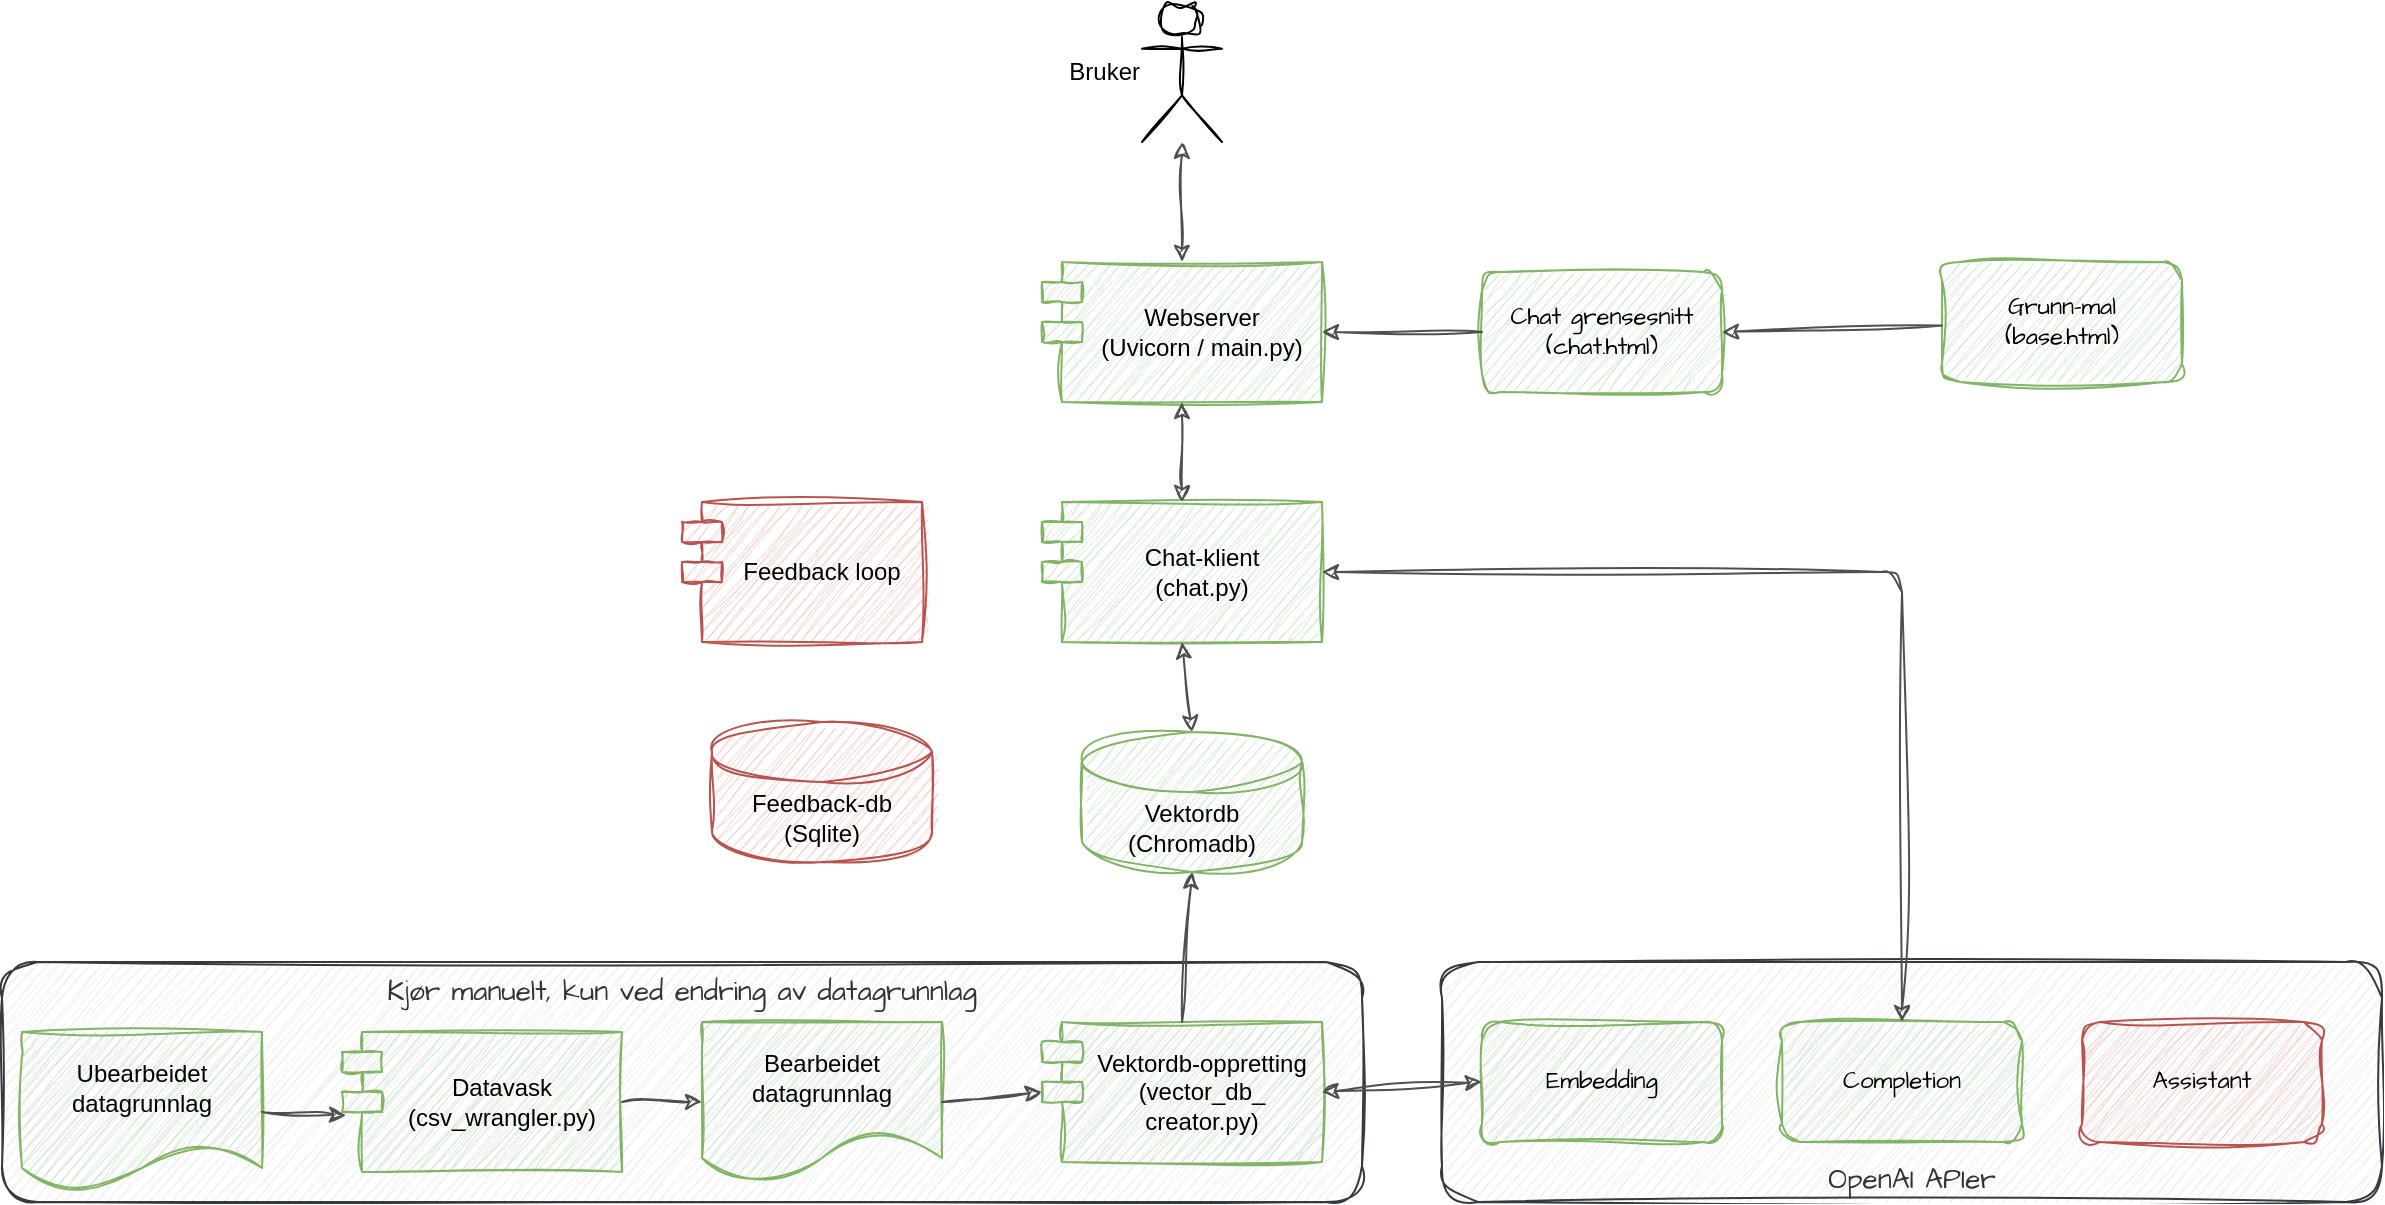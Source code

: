 <mxfile version="24.8.6">
  <diagram name="Page-1" id="m-JVABFNx70qGZQFYmDt">
    <mxGraphModel dx="1434" dy="820" grid="1" gridSize="10" guides="1" tooltips="1" connect="1" arrows="1" fold="1" page="1" pageScale="1" pageWidth="1654" pageHeight="1169" background="#FFFFFF" math="0" shadow="0">
      <root>
        <mxCell id="0" />
        <mxCell id="1" parent="0" />
        <mxCell id="EBoKAFP_05bSJnqW43rb-26" value="&lt;span style=&quot;color: rgb(51, 51, 51);&quot;&gt;&lt;font style=&quot;font-size: 14px;&quot;&gt;Kjør manuelt, kun ved endring av datagrunnlag&lt;/font&gt;&lt;/span&gt;" style="rounded=1;whiteSpace=wrap;html=1;sketch=1;hachureGap=4;jiggle=2;curveFitting=1;fontFamily=Architects Daughter;fontSource=https%3A%2F%2Ffonts.googleapis.com%2Fcss%3Ffamily%3DArchitects%2BDaughter;shadow=0;fillColor=#eeeeee;strokeColor=#36393d;verticalAlign=top;" parent="1" vertex="1">
          <mxGeometry x="10" y="580" width="680" height="120" as="geometry" />
        </mxCell>
        <mxCell id="OZ7ZVYV1SHYDmix4k7CT-1" value="Webserver&lt;br&gt;&lt;div&gt;(Uvicorn / main.py)&lt;/div&gt;" style="shape=module;align=left;spacingLeft=20;align=center;verticalAlign=middle;whiteSpace=wrap;html=1;fillColor=#d5e8d4;strokeColor=#82b366;shadow=0;sketch=1;curveFitting=1;jiggle=2;rounded=1;" parent="1" vertex="1">
          <mxGeometry x="530" y="230" width="140" height="70" as="geometry" />
        </mxCell>
        <mxCell id="sIb8TJTJuCUGwvz0RZf--2" value="Chat-klient&lt;div&gt;(chat.py)&lt;/div&gt;" style="shape=module;align=left;spacingLeft=20;align=center;verticalAlign=middle;whiteSpace=wrap;html=1;fillColor=#d5e8d4;strokeColor=#82b366;shadow=0;sketch=1;curveFitting=1;jiggle=2;rounded=1;" parent="1" vertex="1">
          <mxGeometry x="530" y="350" width="140" height="70" as="geometry" />
        </mxCell>
        <mxCell id="sIb8TJTJuCUGwvz0RZf--3" value="Feedback loop" style="shape=module;align=left;spacingLeft=20;align=center;verticalAlign=middle;whiteSpace=wrap;html=1;fillColor=#f8cecc;strokeColor=#b85450;shadow=0;sketch=1;curveFitting=1;jiggle=2;rounded=1;" parent="1" vertex="1">
          <mxGeometry x="350" y="350" width="120" height="70" as="geometry" />
        </mxCell>
        <mxCell id="EBoKAFP_05bSJnqW43rb-1" value="Vektordb&lt;div&gt;(Chromadb)&lt;/div&gt;" style="shape=cylinder3;whiteSpace=wrap;html=1;boundedLbl=1;backgroundOutline=1;size=15;fillColor=#d5e8d4;strokeColor=#82b366;shadow=0;sketch=1;curveFitting=1;jiggle=2;rounded=1;" parent="1" vertex="1">
          <mxGeometry x="550" y="465" width="110" height="70" as="geometry" />
        </mxCell>
        <mxCell id="EBoKAFP_05bSJnqW43rb-2" value="Ubearbeidet datagrunnlag" style="shape=document;whiteSpace=wrap;html=1;boundedLbl=1;shadow=0;sketch=1;curveFitting=1;jiggle=2;rounded=1;fillColor=#d5e8d4;strokeColor=#82b366;" parent="1" vertex="1">
          <mxGeometry x="20" y="615" width="120" height="80" as="geometry" />
        </mxCell>
        <mxCell id="EBoKAFP_05bSJnqW43rb-5" value="&lt;div&gt;Datavask&lt;/div&gt;(csv_wrangler.py)" style="shape=module;align=left;spacingLeft=20;align=center;verticalAlign=middle;whiteSpace=wrap;html=1;fillColor=#d5e8d4;strokeColor=#82b366;shadow=0;sketch=1;curveFitting=1;jiggle=2;rounded=1;" parent="1" vertex="1">
          <mxGeometry x="180" y="615" width="140" height="70" as="geometry" />
        </mxCell>
        <mxCell id="EBoKAFP_05bSJnqW43rb-6" value="Bruker" style="shape=umlActor;verticalLabelPosition=middle;verticalAlign=middle;html=1;outlineConnect=0;shadow=0;sketch=1;curveFitting=1;jiggle=2;align=right;labelPosition=left;rounded=1;" parent="1" vertex="1">
          <mxGeometry x="580" y="100" width="40" height="70" as="geometry" />
        </mxCell>
        <mxCell id="EBoKAFP_05bSJnqW43rb-7" value="" style="endArrow=classic;html=1;rounded=1;exitX=1;exitY=0.5;exitDx=0;exitDy=0;entryX=0.015;entryY=0.595;entryDx=0;entryDy=0;strokeColor=#4F4F4F;shadow=0;sketch=1;curveFitting=1;jiggle=2;entryPerimeter=0;" parent="1" source="EBoKAFP_05bSJnqW43rb-2" target="EBoKAFP_05bSJnqW43rb-5" edge="1">
          <mxGeometry width="50" height="50" relative="1" as="geometry">
            <mxPoint x="450" y="425" as="sourcePoint" />
            <mxPoint x="580" y="365" as="targetPoint" />
          </mxGeometry>
        </mxCell>
        <mxCell id="EBoKAFP_05bSJnqW43rb-8" value="Bearbeidet datagrunnlag" style="shape=document;whiteSpace=wrap;html=1;boundedLbl=1;shadow=0;sketch=1;curveFitting=1;jiggle=2;rounded=1;fillColor=#d5e8d4;strokeColor=#82b366;" parent="1" vertex="1">
          <mxGeometry x="360" y="610" width="120" height="80" as="geometry" />
        </mxCell>
        <mxCell id="EBoKAFP_05bSJnqW43rb-9" value="" style="endArrow=classic;html=1;rounded=1;exitX=1;exitY=0.5;exitDx=0;exitDy=0;entryX=0;entryY=0.5;entryDx=0;entryDy=0;strokeColor=#4F4F4F;shadow=0;sketch=1;curveFitting=1;jiggle=2;edgeStyle=orthogonalEdgeStyle;" parent="1" source="EBoKAFP_05bSJnqW43rb-5" target="EBoKAFP_05bSJnqW43rb-8" edge="1">
          <mxGeometry width="50" height="50" relative="1" as="geometry">
            <mxPoint x="160" y="517" as="sourcePoint" />
            <mxPoint x="240" y="518" as="targetPoint" />
          </mxGeometry>
        </mxCell>
        <mxCell id="EBoKAFP_05bSJnqW43rb-10" value="&lt;div&gt;Vektordb-oppretting&lt;/div&gt;(vector_db_&lt;div&gt;creator.py)&lt;/div&gt;" style="shape=module;align=left;spacingLeft=20;align=center;verticalAlign=middle;whiteSpace=wrap;html=1;fillColor=#d5e8d4;strokeColor=#82b366;shadow=0;sketch=1;curveFitting=1;jiggle=2;rounded=1;" parent="1" vertex="1">
          <mxGeometry x="530" y="610" width="140" height="70" as="geometry" />
        </mxCell>
        <mxCell id="EBoKAFP_05bSJnqW43rb-11" value="" style="endArrow=classic;html=1;rounded=1;strokeColor=#4F4F4F;shadow=0;sketch=1;curveFitting=1;jiggle=2;exitX=1;exitY=0.5;exitDx=0;exitDy=0;entryX=0;entryY=0;entryDx=0;entryDy=35;entryPerimeter=0;" parent="1" source="EBoKAFP_05bSJnqW43rb-8" target="EBoKAFP_05bSJnqW43rb-10" edge="1">
          <mxGeometry width="50" height="50" relative="1" as="geometry">
            <mxPoint x="350" y="518" as="sourcePoint" />
            <mxPoint x="250" y="385" as="targetPoint" />
          </mxGeometry>
        </mxCell>
        <mxCell id="EBoKAFP_05bSJnqW43rb-12" value="" style="endArrow=classic;html=1;rounded=1;entryX=0.5;entryY=1;entryDx=0;entryDy=0;strokeColor=#4F4F4F;entryPerimeter=0;exitX=0.5;exitY=0;exitDx=0;exitDy=0;shadow=0;sketch=1;curveFitting=1;jiggle=2;" parent="1" source="EBoKAFP_05bSJnqW43rb-10" target="EBoKAFP_05bSJnqW43rb-1" edge="1">
          <mxGeometry width="50" height="50" relative="1" as="geometry">
            <mxPoint x="520" y="570" as="sourcePoint" />
            <mxPoint x="520" y="510" as="targetPoint" />
          </mxGeometry>
        </mxCell>
        <mxCell id="EBoKAFP_05bSJnqW43rb-15" value="&lt;div&gt;Chat grensesnitt&lt;/div&gt;(chat.html)" style="rounded=1;whiteSpace=wrap;html=1;sketch=1;hachureGap=4;jiggle=2;curveFitting=1;fontFamily=Architects Daughter;fontSource=https%3A%2F%2Ffonts.googleapis.com%2Fcss%3Ffamily%3DArchitects%2BDaughter;fillColor=#d5e8d4;strokeColor=#82b366;shadow=0;" parent="1" vertex="1">
          <mxGeometry x="750" y="235" width="120" height="60" as="geometry" />
        </mxCell>
        <mxCell id="EBoKAFP_05bSJnqW43rb-16" value="&lt;div&gt;Grunn-mal&lt;/div&gt;&lt;div&gt;&lt;span style=&quot;background-color: initial;&quot;&gt;(base.html)&lt;/span&gt;&lt;/div&gt;" style="rounded=1;whiteSpace=wrap;html=1;sketch=1;hachureGap=4;jiggle=2;curveFitting=1;fontFamily=Architects Daughter;fontSource=https%3A%2F%2Ffonts.googleapis.com%2Fcss%3Ffamily%3DArchitects%2BDaughter;fillColor=#d5e8d4;strokeColor=#82b366;shadow=0;" parent="1" vertex="1">
          <mxGeometry x="980" y="230" width="120" height="60" as="geometry" />
        </mxCell>
        <mxCell id="EBoKAFP_05bSJnqW43rb-17" value="" style="endArrow=classic;html=1;rounded=1;entryX=1;entryY=0.5;entryDx=0;entryDy=0;strokeColor=#4F4F4F;shadow=0;sketch=1;curveFitting=1;jiggle=2;" parent="1" source="EBoKAFP_05bSJnqW43rb-16" target="EBoKAFP_05bSJnqW43rb-15" edge="1">
          <mxGeometry width="50" height="50" relative="1" as="geometry">
            <mxPoint x="730" y="595" as="sourcePoint" />
            <mxPoint x="810" y="595" as="targetPoint" />
          </mxGeometry>
        </mxCell>
        <mxCell id="EBoKAFP_05bSJnqW43rb-20" value="" style="endArrow=classic;html=1;rounded=1;entryX=1;entryY=0.5;entryDx=0;entryDy=0;strokeColor=#4F4F4F;shadow=0;sketch=1;curveFitting=1;jiggle=2;exitX=0;exitY=0.5;exitDx=0;exitDy=0;" parent="1" source="EBoKAFP_05bSJnqW43rb-15" target="OZ7ZVYV1SHYDmix4k7CT-1" edge="1">
          <mxGeometry width="50" height="50" relative="1" as="geometry">
            <mxPoint x="760" y="270" as="sourcePoint" />
            <mxPoint x="890" y="280" as="targetPoint" />
          </mxGeometry>
        </mxCell>
        <mxCell id="EBoKAFP_05bSJnqW43rb-22" value="" style="endArrow=classic;html=1;rounded=1;strokeColor=#4F4F4F;shadow=0;sketch=1;curveFitting=1;jiggle=2;startArrow=classic;startFill=1;exitX=0.5;exitY=0;exitDx=0;exitDy=0;" parent="1" source="OZ7ZVYV1SHYDmix4k7CT-1" target="EBoKAFP_05bSJnqW43rb-6" edge="1">
          <mxGeometry width="50" height="50" relative="1" as="geometry">
            <mxPoint x="745" y="220" as="sourcePoint" />
            <mxPoint x="620" y="220" as="targetPoint" />
          </mxGeometry>
        </mxCell>
        <mxCell id="EBoKAFP_05bSJnqW43rb-23" value="" style="endArrow=classic;html=1;rounded=1;strokeColor=#4F4F4F;shadow=0;sketch=1;curveFitting=1;jiggle=2;startArrow=classic;startFill=1;exitX=0.5;exitY=0;exitDx=0;exitDy=0;exitPerimeter=0;entryX=0.5;entryY=1;entryDx=0;entryDy=0;" parent="1" source="EBoKAFP_05bSJnqW43rb-1" target="sIb8TJTJuCUGwvz0RZf--2" edge="1">
          <mxGeometry width="50" height="50" relative="1" as="geometry">
            <mxPoint x="600" y="460" as="sourcePoint" />
            <mxPoint x="610" y="210" as="targetPoint" />
          </mxGeometry>
        </mxCell>
        <mxCell id="EBoKAFP_05bSJnqW43rb-28" value="" style="endArrow=classic;html=1;rounded=1;strokeColor=#4F4F4F;shadow=0;sketch=1;curveFitting=1;jiggle=2;startArrow=classic;startFill=1;exitX=0.5;exitY=0;exitDx=0;exitDy=0;entryX=0.5;entryY=1;entryDx=0;entryDy=0;" parent="1" source="sIb8TJTJuCUGwvz0RZf--2" target="OZ7ZVYV1SHYDmix4k7CT-1" edge="1">
          <mxGeometry width="50" height="50" relative="1" as="geometry">
            <mxPoint x="599.6" y="330" as="sourcePoint" />
            <mxPoint x="599.6" y="280" as="targetPoint" />
          </mxGeometry>
        </mxCell>
        <mxCell id="EBoKAFP_05bSJnqW43rb-32" value="Feedback-db&lt;div&gt;(Sqlite)&lt;/div&gt;" style="shape=cylinder3;whiteSpace=wrap;html=1;boundedLbl=1;backgroundOutline=1;size=15;fillColor=#f8cecc;strokeColor=#b85450;shadow=0;sketch=1;curveFitting=1;jiggle=2;rounded=1;" parent="1" vertex="1">
          <mxGeometry x="365" y="460" width="110" height="70" as="geometry" />
        </mxCell>
        <mxCell id="sUULznQQxvdBYdon0xNT-1" value="&lt;span style=&quot;color: rgb(51, 51, 51);&quot;&gt;&lt;font style=&quot;font-size: 14px;&quot;&gt;OpenAI APIer&lt;/font&gt;&lt;/span&gt;" style="rounded=1;whiteSpace=wrap;html=1;sketch=1;hachureGap=4;jiggle=2;curveFitting=1;fontFamily=Architects Daughter;fontSource=https%3A%2F%2Ffonts.googleapis.com%2Fcss%3Ffamily%3DArchitects%2BDaughter;shadow=0;fillColor=#eeeeee;strokeColor=#36393d;verticalAlign=bottom;" vertex="1" parent="1">
          <mxGeometry x="730" y="580" width="470" height="120" as="geometry" />
        </mxCell>
        <mxCell id="sUULznQQxvdBYdon0xNT-3" value="&lt;div&gt;Embedding&lt;/div&gt;" style="rounded=1;whiteSpace=wrap;html=1;sketch=1;hachureGap=4;jiggle=2;curveFitting=1;fontFamily=Architects Daughter;fontSource=https%3A%2F%2Ffonts.googleapis.com%2Fcss%3Ffamily%3DArchitects%2BDaughter;fillColor=#d5e8d4;strokeColor=#82b366;shadow=0;" vertex="1" parent="1">
          <mxGeometry x="750" y="610" width="120" height="60" as="geometry" />
        </mxCell>
        <mxCell id="sUULznQQxvdBYdon0xNT-4" value="&lt;div&gt;Completion&lt;/div&gt;" style="rounded=1;whiteSpace=wrap;html=1;sketch=1;hachureGap=4;jiggle=2;curveFitting=1;fontFamily=Architects Daughter;fontSource=https%3A%2F%2Ffonts.googleapis.com%2Fcss%3Ffamily%3DArchitects%2BDaughter;fillColor=#d5e8d4;strokeColor=#82b366;shadow=0;" vertex="1" parent="1">
          <mxGeometry x="900" y="610" width="120" height="60" as="geometry" />
        </mxCell>
        <mxCell id="sUULznQQxvdBYdon0xNT-5" value="&lt;div&gt;Assistant&lt;/div&gt;" style="rounded=1;whiteSpace=wrap;html=1;sketch=1;hachureGap=4;jiggle=2;curveFitting=1;fontFamily=Architects Daughter;fontSource=https%3A%2F%2Ffonts.googleapis.com%2Fcss%3Ffamily%3DArchitects%2BDaughter;fillColor=#f8cecc;strokeColor=#b85450;shadow=0;" vertex="1" parent="1">
          <mxGeometry x="1050" y="610" width="120" height="60" as="geometry" />
        </mxCell>
        <mxCell id="sUULznQQxvdBYdon0xNT-6" value="" style="endArrow=classic;html=1;rounded=1;strokeColor=#4F4F4F;shadow=0;sketch=1;curveFitting=1;jiggle=2;startArrow=classic;startFill=1;exitX=1;exitY=0.5;exitDx=0;exitDy=0;entryX=0;entryY=0.5;entryDx=0;entryDy=0;" edge="1" parent="1" source="EBoKAFP_05bSJnqW43rb-10" target="sUULznQQxvdBYdon0xNT-3">
          <mxGeometry width="50" height="50" relative="1" as="geometry">
            <mxPoint x="610" y="360" as="sourcePoint" />
            <mxPoint x="610" y="310" as="targetPoint" />
          </mxGeometry>
        </mxCell>
        <mxCell id="sUULznQQxvdBYdon0xNT-7" value="" style="endArrow=classic;html=1;rounded=1;strokeColor=#4F4F4F;shadow=0;sketch=1;curveFitting=1;jiggle=2;startArrow=classic;startFill=1;exitX=0.5;exitY=0;exitDx=0;exitDy=0;entryX=1;entryY=0.5;entryDx=0;entryDy=0;edgeStyle=orthogonalEdgeStyle;" edge="1" parent="1" source="sUULznQQxvdBYdon0xNT-4" target="sIb8TJTJuCUGwvz0RZf--2">
          <mxGeometry width="50" height="50" relative="1" as="geometry">
            <mxPoint x="615" y="475" as="sourcePoint" />
            <mxPoint x="610" y="430" as="targetPoint" />
          </mxGeometry>
        </mxCell>
      </root>
    </mxGraphModel>
  </diagram>
</mxfile>
